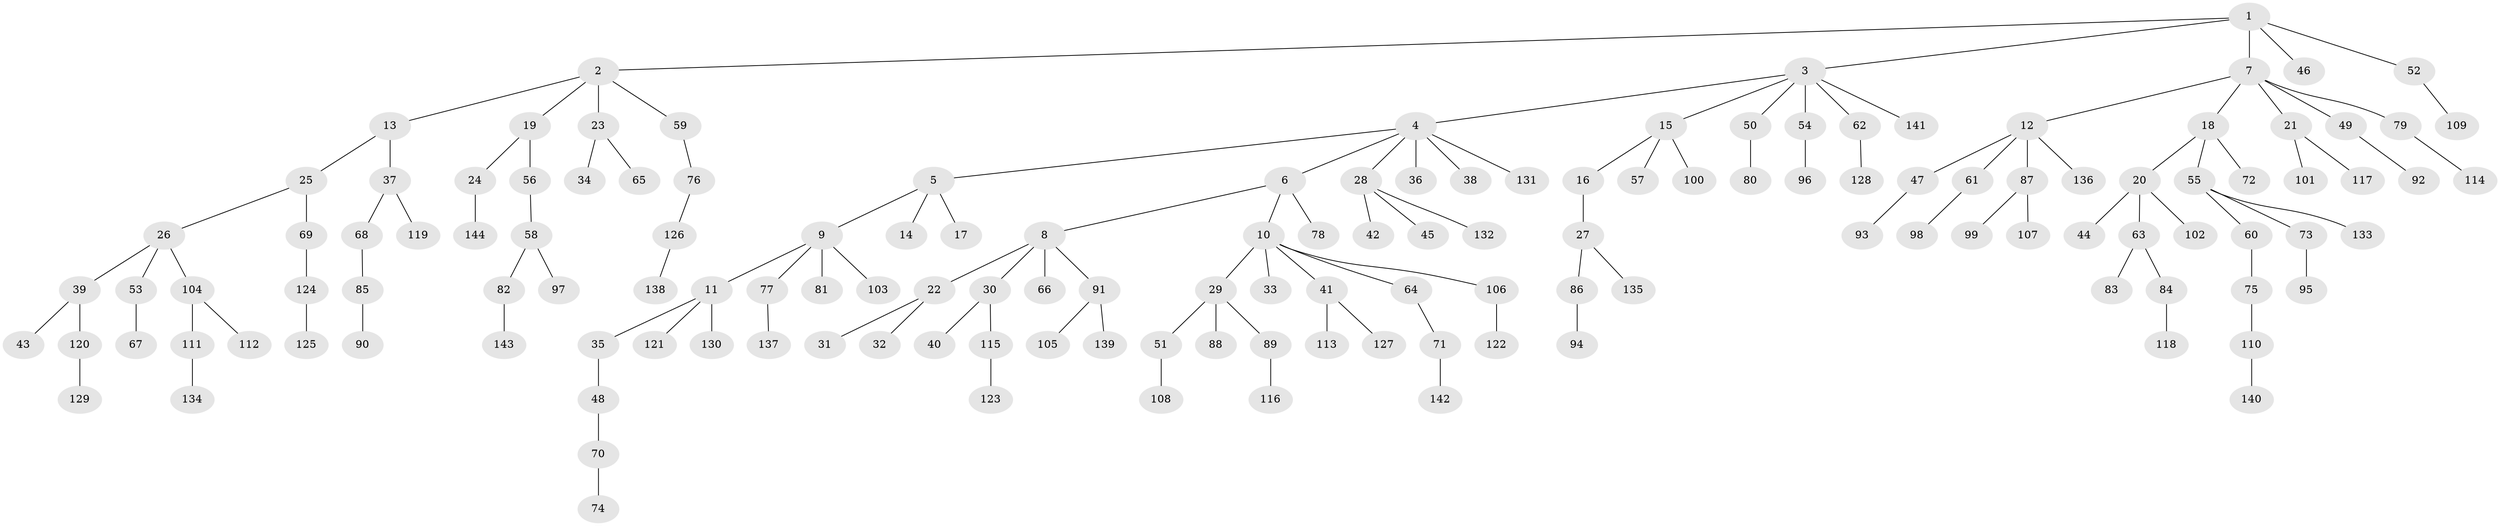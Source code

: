 // coarse degree distribution, {8: 0.010101010101010102, 9: 0.020202020202020204, 6: 0.010101010101010102, 3: 0.12121212121212122, 5: 0.04040404040404041, 1: 0.5252525252525253, 2: 0.26262626262626265, 4: 0.010101010101010102}
// Generated by graph-tools (version 1.1) at 2025/42/03/06/25 10:42:05]
// undirected, 144 vertices, 143 edges
graph export_dot {
graph [start="1"]
  node [color=gray90,style=filled];
  1;
  2;
  3;
  4;
  5;
  6;
  7;
  8;
  9;
  10;
  11;
  12;
  13;
  14;
  15;
  16;
  17;
  18;
  19;
  20;
  21;
  22;
  23;
  24;
  25;
  26;
  27;
  28;
  29;
  30;
  31;
  32;
  33;
  34;
  35;
  36;
  37;
  38;
  39;
  40;
  41;
  42;
  43;
  44;
  45;
  46;
  47;
  48;
  49;
  50;
  51;
  52;
  53;
  54;
  55;
  56;
  57;
  58;
  59;
  60;
  61;
  62;
  63;
  64;
  65;
  66;
  67;
  68;
  69;
  70;
  71;
  72;
  73;
  74;
  75;
  76;
  77;
  78;
  79;
  80;
  81;
  82;
  83;
  84;
  85;
  86;
  87;
  88;
  89;
  90;
  91;
  92;
  93;
  94;
  95;
  96;
  97;
  98;
  99;
  100;
  101;
  102;
  103;
  104;
  105;
  106;
  107;
  108;
  109;
  110;
  111;
  112;
  113;
  114;
  115;
  116;
  117;
  118;
  119;
  120;
  121;
  122;
  123;
  124;
  125;
  126;
  127;
  128;
  129;
  130;
  131;
  132;
  133;
  134;
  135;
  136;
  137;
  138;
  139;
  140;
  141;
  142;
  143;
  144;
  1 -- 2;
  1 -- 3;
  1 -- 7;
  1 -- 46;
  1 -- 52;
  2 -- 13;
  2 -- 19;
  2 -- 23;
  2 -- 59;
  3 -- 4;
  3 -- 15;
  3 -- 50;
  3 -- 54;
  3 -- 62;
  3 -- 141;
  4 -- 5;
  4 -- 6;
  4 -- 28;
  4 -- 36;
  4 -- 38;
  4 -- 131;
  5 -- 9;
  5 -- 14;
  5 -- 17;
  6 -- 8;
  6 -- 10;
  6 -- 78;
  7 -- 12;
  7 -- 18;
  7 -- 21;
  7 -- 49;
  7 -- 79;
  8 -- 22;
  8 -- 30;
  8 -- 66;
  8 -- 91;
  9 -- 11;
  9 -- 77;
  9 -- 81;
  9 -- 103;
  10 -- 29;
  10 -- 33;
  10 -- 41;
  10 -- 64;
  10 -- 106;
  11 -- 35;
  11 -- 121;
  11 -- 130;
  12 -- 47;
  12 -- 61;
  12 -- 87;
  12 -- 136;
  13 -- 25;
  13 -- 37;
  15 -- 16;
  15 -- 57;
  15 -- 100;
  16 -- 27;
  18 -- 20;
  18 -- 55;
  18 -- 72;
  19 -- 24;
  19 -- 56;
  20 -- 44;
  20 -- 63;
  20 -- 102;
  21 -- 101;
  21 -- 117;
  22 -- 31;
  22 -- 32;
  23 -- 34;
  23 -- 65;
  24 -- 144;
  25 -- 26;
  25 -- 69;
  26 -- 39;
  26 -- 53;
  26 -- 104;
  27 -- 86;
  27 -- 135;
  28 -- 42;
  28 -- 45;
  28 -- 132;
  29 -- 51;
  29 -- 88;
  29 -- 89;
  30 -- 40;
  30 -- 115;
  35 -- 48;
  37 -- 68;
  37 -- 119;
  39 -- 43;
  39 -- 120;
  41 -- 113;
  41 -- 127;
  47 -- 93;
  48 -- 70;
  49 -- 92;
  50 -- 80;
  51 -- 108;
  52 -- 109;
  53 -- 67;
  54 -- 96;
  55 -- 60;
  55 -- 73;
  55 -- 133;
  56 -- 58;
  58 -- 82;
  58 -- 97;
  59 -- 76;
  60 -- 75;
  61 -- 98;
  62 -- 128;
  63 -- 83;
  63 -- 84;
  64 -- 71;
  68 -- 85;
  69 -- 124;
  70 -- 74;
  71 -- 142;
  73 -- 95;
  75 -- 110;
  76 -- 126;
  77 -- 137;
  79 -- 114;
  82 -- 143;
  84 -- 118;
  85 -- 90;
  86 -- 94;
  87 -- 99;
  87 -- 107;
  89 -- 116;
  91 -- 105;
  91 -- 139;
  104 -- 111;
  104 -- 112;
  106 -- 122;
  110 -- 140;
  111 -- 134;
  115 -- 123;
  120 -- 129;
  124 -- 125;
  126 -- 138;
}
